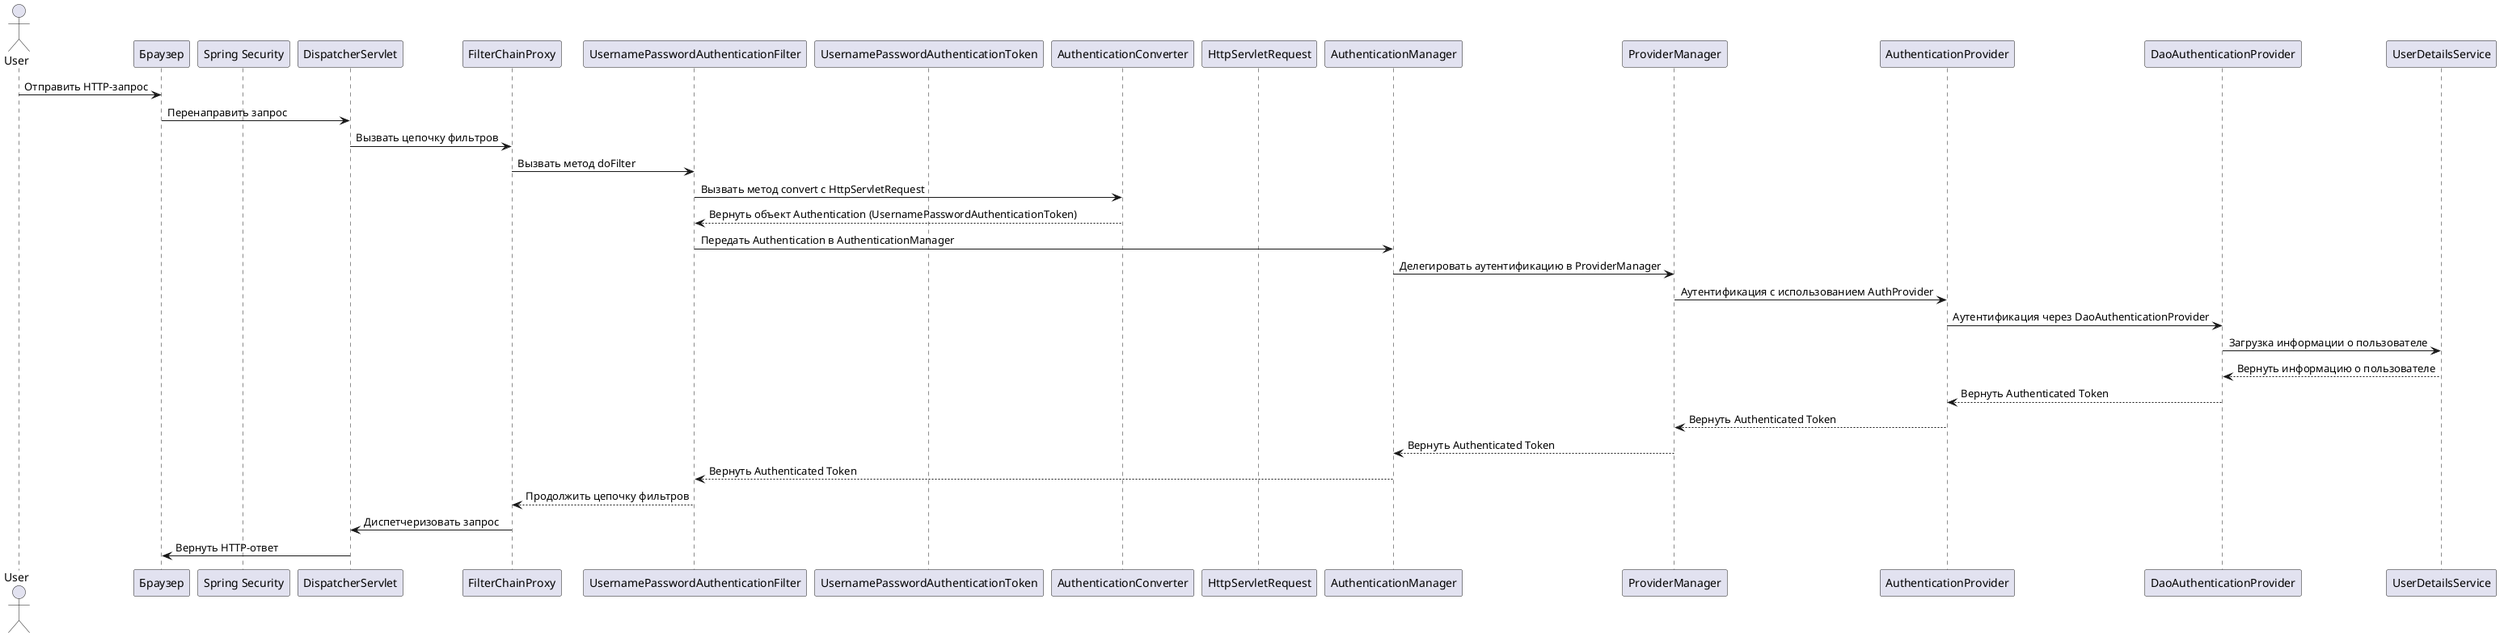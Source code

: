 @startuml

actor User
participant "Браузер" as Browser
participant "Spring Security" as SpringSecurity
participant "DispatcherServlet" as DispatcherServlet
participant "FilterChainProxy" as FilterChainProxy
participant "UsernamePasswordAuthenticationFilter" as AuthFilter
participant "UsernamePasswordAuthenticationToken" as AuthToken
participant "AuthenticationConverter" as AuthConverter
participant "HttpServletRequest" as HttpServletRequest
participant "AuthenticationManager" as AuthManager
participant "ProviderManager" as ProviderManager
participant "AuthenticationProvider" as AuthProvider
participant "DaoAuthenticationProvider" as DaoAuthProvider
participant "UserDetailsService" as UserDetailsService

User -> Browser: Отправить HTTP-запрос
Browser -> DispatcherServlet: Перенаправить запрос
DispatcherServlet -> FilterChainProxy: Вызвать цепочку фильтров
FilterChainProxy -> AuthFilter: Вызвать метод doFilter
AuthFilter -> AuthConverter: Вызвать метод convert с HttpServletRequest
AuthConverter --> AuthFilter: Вернуть объект Authentication (UsernamePasswordAuthenticationToken)
AuthFilter -> AuthManager: Передать Authentication в AuthenticationManager
AuthManager -> ProviderManager: Делегировать аутентификацию в ProviderManager
ProviderManager -> AuthProvider: Аутентификация с использованием AuthProvider
AuthProvider -> DaoAuthProvider: Аутентификация через DaoAuthenticationProvider
DaoAuthProvider -> UserDetailsService: Загрузка информации о пользователе
UserDetailsService --> DaoAuthProvider: Вернуть информацию о пользователе
DaoAuthProvider --> AuthProvider: Вернуть Authenticated Token
AuthProvider --> ProviderManager: Вернуть Authenticated Token
ProviderManager --> AuthManager: Вернуть Authenticated Token
AuthManager --> AuthFilter: Вернуть Authenticated Token
AuthFilter --> FilterChainProxy: Продолжить цепочку фильтров
FilterChainProxy -> DispatcherServlet: Диспетчеризовать запрос
DispatcherServlet -> Browser: Вернуть HTTP-ответ

@enduml
